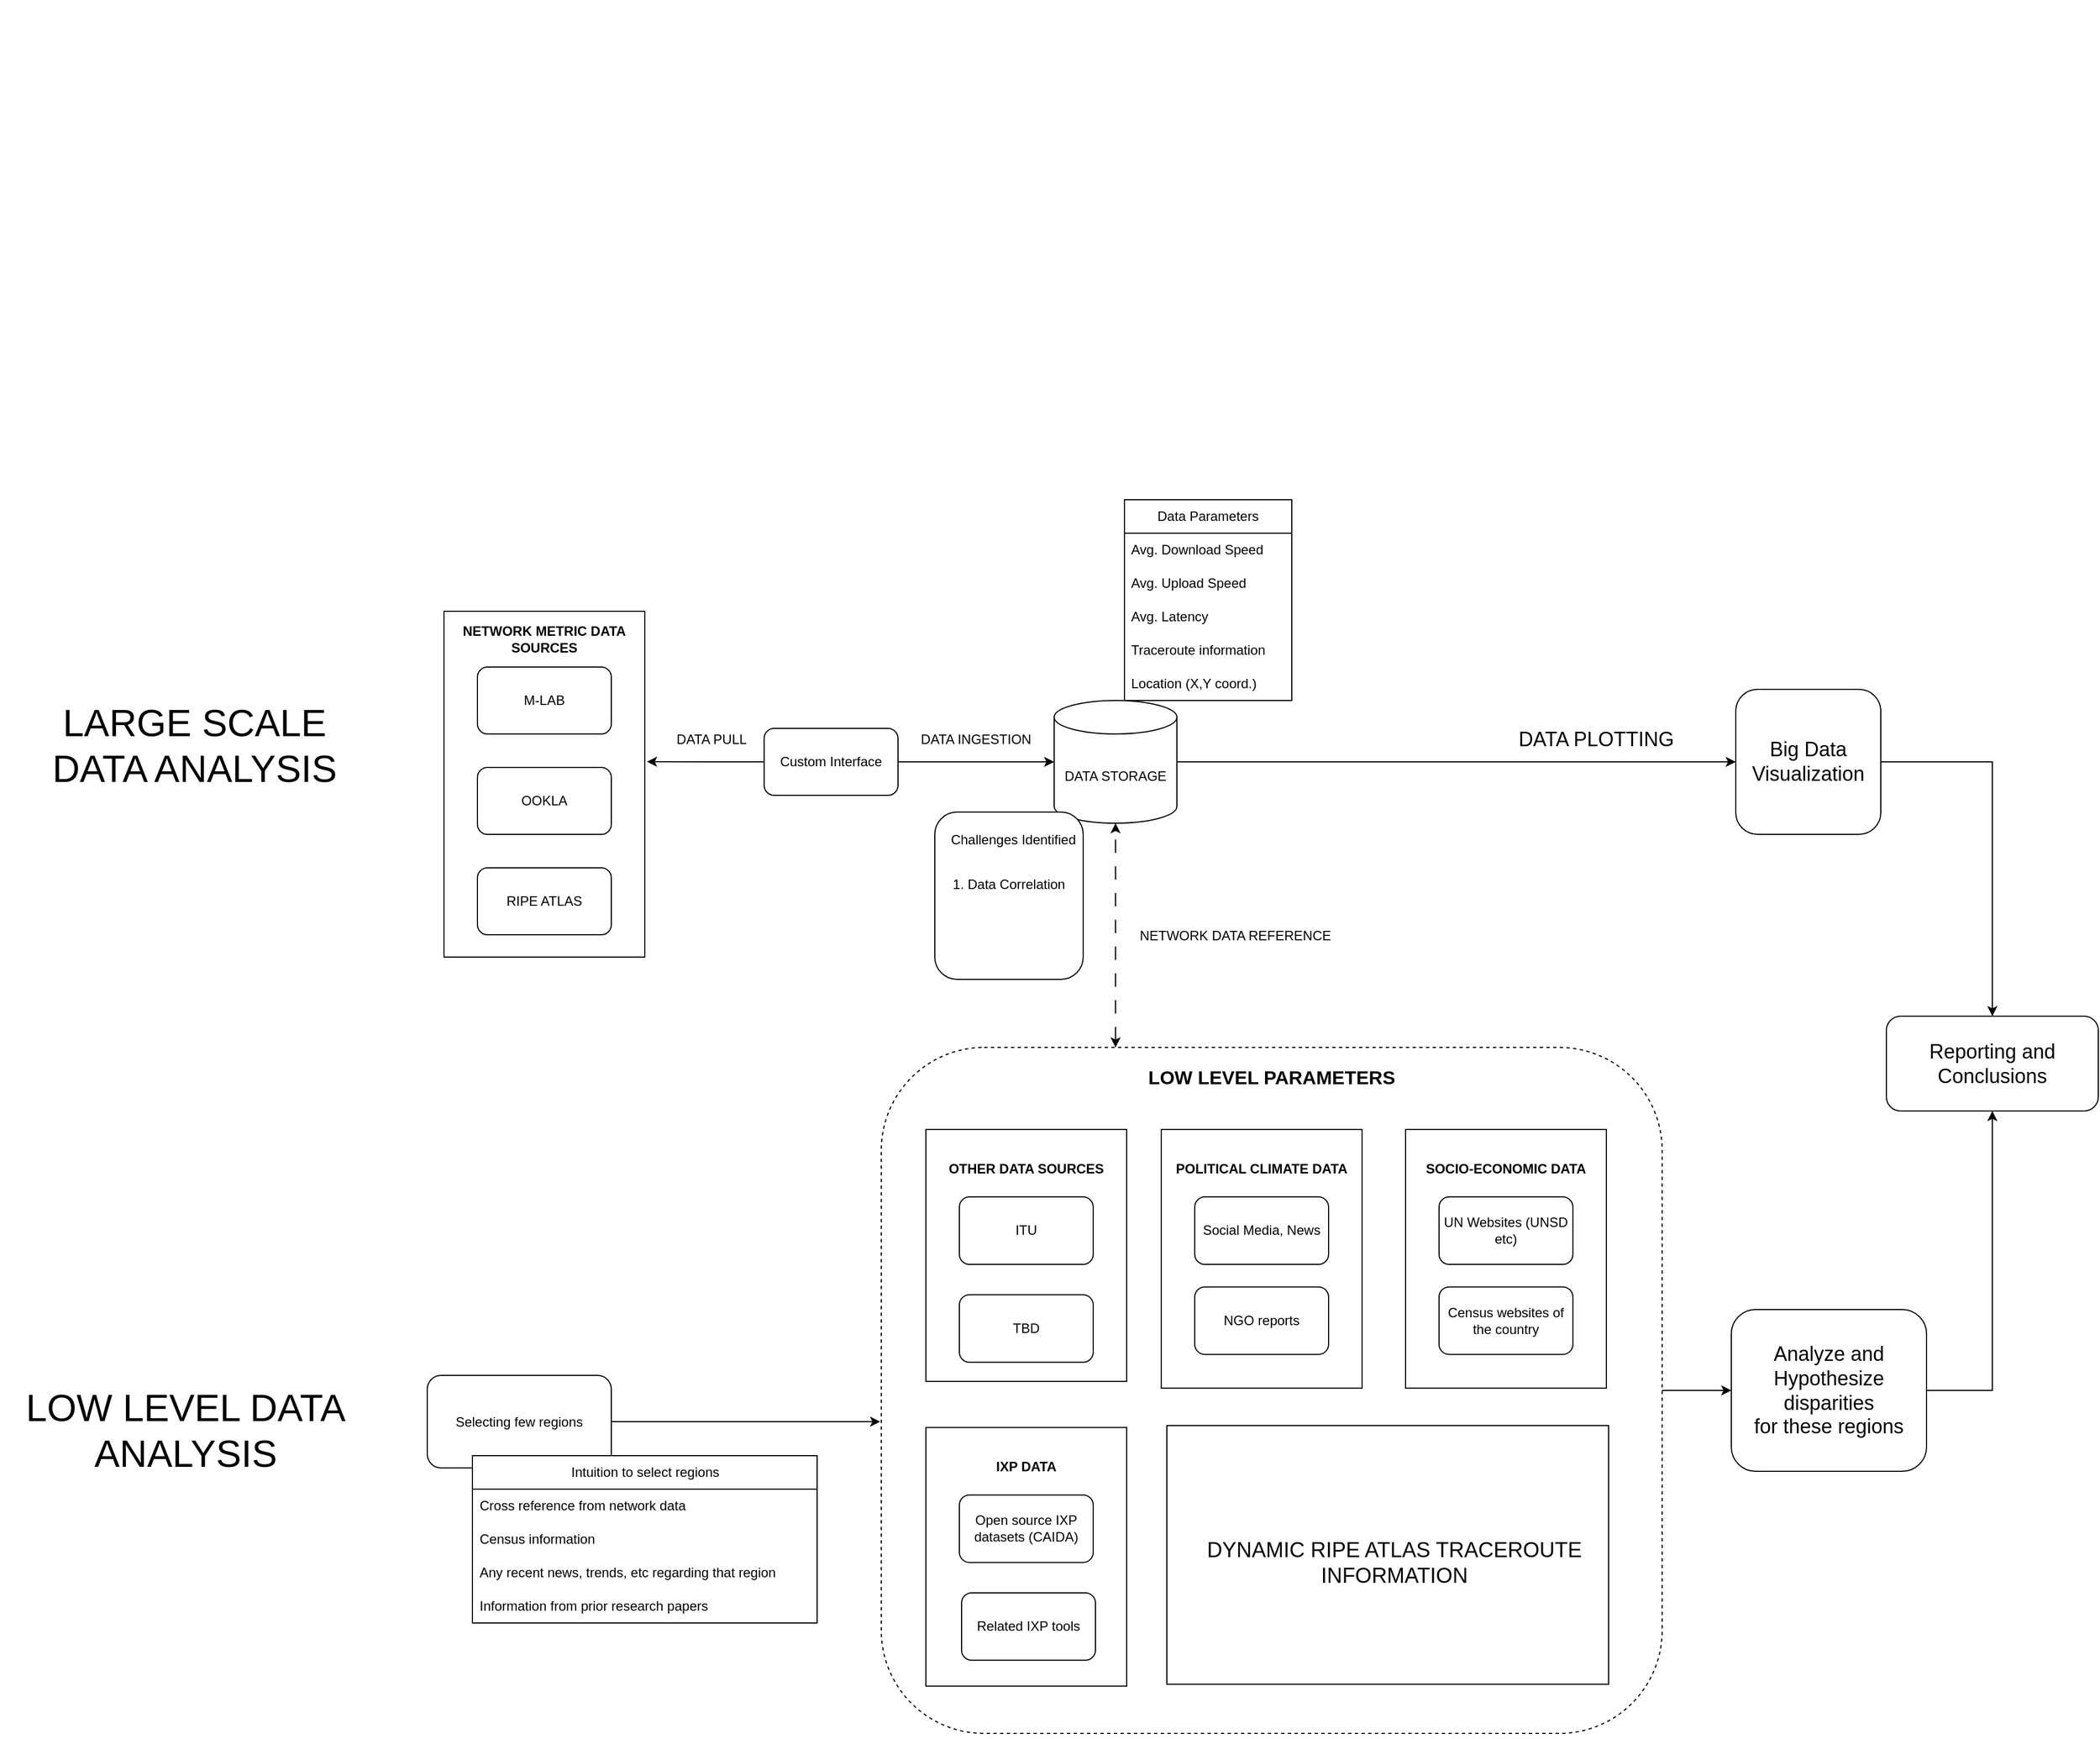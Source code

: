<mxfile version="24.0.7" type="google" pages="2">
  <diagram name="Page-1" id="d51L7PQRToR5Gz16Oimf">
    <mxGraphModel grid="0" page="0" gridSize="10" guides="1" tooltips="1" connect="1" arrows="1" fold="1" pageScale="1" pageWidth="827" pageHeight="1169" math="0" shadow="0">
      <root>
        <mxCell id="0" />
        <mxCell id="1" parent="0" />
        <mxCell id="d4OKg3tPzR6qOKlKM1C4-1" value="" style="rounded=0;whiteSpace=wrap;html=1;" vertex="1" parent="1">
          <mxGeometry x="90" y="270" width="180" height="310" as="geometry" />
        </mxCell>
        <mxCell id="d4OKg3tPzR6qOKlKM1C4-2" value="&lt;b&gt;NETWORK METRIC DATA SOURCES&lt;/b&gt;" style="text;html=1;strokeColor=none;fillColor=none;align=center;verticalAlign=middle;whiteSpace=wrap;rounded=0;" vertex="1" parent="1">
          <mxGeometry x="100" y="280" width="160" height="30" as="geometry" />
        </mxCell>
        <mxCell id="d4OKg3tPzR6qOKlKM1C4-3" value="M-LAB" style="rounded=1;whiteSpace=wrap;html=1;" vertex="1" parent="1">
          <mxGeometry x="120" y="320" width="120" height="60" as="geometry" />
        </mxCell>
        <mxCell id="d4OKg3tPzR6qOKlKM1C4-4" value="OOKLA" style="rounded=1;whiteSpace=wrap;html=1;" vertex="1" parent="1">
          <mxGeometry x="120" y="410" width="120" height="60" as="geometry" />
        </mxCell>
        <mxCell id="d4OKg3tPzR6qOKlKM1C4-5" value="RIPE ATLAS" style="rounded=1;whiteSpace=wrap;html=1;" vertex="1" parent="1">
          <mxGeometry x="120" y="500" width="120" height="60" as="geometry" />
        </mxCell>
        <mxCell id="d4OKg3tPzR6qOKlKM1C4-25" style="edgeStyle=orthogonalEdgeStyle;rounded=0;orthogonalLoop=1;jettySize=auto;html=1;entryX=0;entryY=0.5;entryDx=0;entryDy=0;" edge="1" parent="1" source="d4OKg3tPzR6qOKlKM1C4-6" target="d4OKg3tPzR6qOKlKM1C4-24">
          <mxGeometry relative="1" as="geometry" />
        </mxCell>
        <mxCell id="d4OKg3tPzR6qOKlKM1C4-6" value="DATA STORAGE" style="shape=cylinder3;whiteSpace=wrap;html=1;boundedLbl=1;backgroundOutline=1;size=15;" vertex="1" parent="1">
          <mxGeometry x="637" y="350" width="110" height="110" as="geometry" />
        </mxCell>
        <mxCell id="d4OKg3tPzR6qOKlKM1C4-8" value="DATA INGESTION" style="text;html=1;strokeColor=none;fillColor=none;align=center;verticalAlign=middle;whiteSpace=wrap;rounded=0;" vertex="1" parent="1">
          <mxGeometry x="507" y="370" width="120" height="30" as="geometry" />
        </mxCell>
        <mxCell id="d4OKg3tPzR6qOKlKM1C4-10" value="Data Parameters" style="swimlane;fontStyle=0;childLayout=stackLayout;horizontal=1;startSize=30;horizontalStack=0;resizeParent=1;resizeParentMax=0;resizeLast=0;collapsible=1;marginBottom=0;whiteSpace=wrap;html=1;" vertex="1" parent="1">
          <mxGeometry x="700" y="170" width="150" height="180" as="geometry" />
        </mxCell>
        <mxCell id="d4OKg3tPzR6qOKlKM1C4-12" value="Avg. Download Speed" style="text;strokeColor=none;fillColor=none;align=left;verticalAlign=middle;spacingLeft=4;spacingRight=4;overflow=hidden;points=[[0,0.5],[1,0.5]];portConstraint=eastwest;rotatable=0;whiteSpace=wrap;html=1;" vertex="1" parent="d4OKg3tPzR6qOKlKM1C4-10">
          <mxGeometry y="30" width="150" height="30" as="geometry" />
        </mxCell>
        <mxCell id="d4OKg3tPzR6qOKlKM1C4-13" value="Avg. Upload Speed" style="text;strokeColor=none;fillColor=none;align=left;verticalAlign=middle;spacingLeft=4;spacingRight=4;overflow=hidden;points=[[0,0.5],[1,0.5]];portConstraint=eastwest;rotatable=0;whiteSpace=wrap;html=1;" vertex="1" parent="d4OKg3tPzR6qOKlKM1C4-10">
          <mxGeometry y="60" width="150" height="30" as="geometry" />
        </mxCell>
        <mxCell id="d4OKg3tPzR6qOKlKM1C4-22" value="Avg. Latency" style="text;strokeColor=none;fillColor=none;align=left;verticalAlign=middle;spacingLeft=4;spacingRight=4;overflow=hidden;points=[[0,0.5],[1,0.5]];portConstraint=eastwest;rotatable=0;whiteSpace=wrap;html=1;" vertex="1" parent="d4OKg3tPzR6qOKlKM1C4-10">
          <mxGeometry y="90" width="150" height="30" as="geometry" />
        </mxCell>
        <mxCell id="d4OKg3tPzR6qOKlKM1C4-23" value="Traceroute information" style="text;strokeColor=none;fillColor=none;align=left;verticalAlign=middle;spacingLeft=4;spacingRight=4;overflow=hidden;points=[[0,0.5],[1,0.5]];portConstraint=eastwest;rotatable=0;whiteSpace=wrap;html=1;" vertex="1" parent="d4OKg3tPzR6qOKlKM1C4-10">
          <mxGeometry y="120" width="150" height="30" as="geometry" />
        </mxCell>
        <mxCell id="d4OKg3tPzR6qOKlKM1C4-11" value="Location (X,Y coord.)" style="text;strokeColor=none;fillColor=none;align=left;verticalAlign=middle;spacingLeft=4;spacingRight=4;overflow=hidden;points=[[0,0.5],[1,0.5]];portConstraint=eastwest;rotatable=0;whiteSpace=wrap;html=1;" vertex="1" parent="d4OKg3tPzR6qOKlKM1C4-10">
          <mxGeometry y="150" width="150" height="30" as="geometry" />
        </mxCell>
        <mxCell id="d4OKg3tPzR6qOKlKM1C4-15" style="edgeStyle=orthogonalEdgeStyle;rounded=0;orthogonalLoop=1;jettySize=auto;html=1;exitX=1;exitY=0.5;exitDx=0;exitDy=0;" edge="1" parent="1" source="d4OKg3tPzR6qOKlKM1C4-14" target="d4OKg3tPzR6qOKlKM1C4-6">
          <mxGeometry relative="1" as="geometry" />
        </mxCell>
        <mxCell id="d4OKg3tPzR6qOKlKM1C4-14" value="Custom Interface" style="rounded=1;whiteSpace=wrap;html=1;" vertex="1" parent="1">
          <mxGeometry x="377" y="375" width="120" height="60" as="geometry" />
        </mxCell>
        <mxCell id="d4OKg3tPzR6qOKlKM1C4-16" style="edgeStyle=orthogonalEdgeStyle;rounded=0;orthogonalLoop=1;jettySize=auto;html=1;exitX=0;exitY=0.5;exitDx=0;exitDy=0;entryX=1.011;entryY=0.435;entryDx=0;entryDy=0;entryPerimeter=0;" edge="1" parent="1" source="d4OKg3tPzR6qOKlKM1C4-14" target="d4OKg3tPzR6qOKlKM1C4-1">
          <mxGeometry relative="1" as="geometry" />
        </mxCell>
        <mxCell id="d4OKg3tPzR6qOKlKM1C4-17" value="DATA PULL" style="text;html=1;strokeColor=none;fillColor=none;align=center;verticalAlign=middle;whiteSpace=wrap;rounded=0;" vertex="1" parent="1">
          <mxGeometry x="270" y="370" width="120" height="30" as="geometry" />
        </mxCell>
        <mxCell id="d4OKg3tPzR6qOKlKM1C4-48" style="edgeStyle=orthogonalEdgeStyle;rounded=0;orthogonalLoop=1;jettySize=auto;html=1;" edge="1" parent="1" source="d4OKg3tPzR6qOKlKM1C4-24" target="d4OKg3tPzR6qOKlKM1C4-46">
          <mxGeometry relative="1" as="geometry" />
        </mxCell>
        <mxCell id="d4OKg3tPzR6qOKlKM1C4-24" value="&lt;font style=&quot;font-size: 18px;&quot;&gt;Big Data Visualization&lt;/font&gt;" style="rounded=1;whiteSpace=wrap;html=1;" vertex="1" parent="1">
          <mxGeometry x="1248" y="340" width="130" height="130" as="geometry" />
        </mxCell>
        <mxCell id="d4OKg3tPzR6qOKlKM1C4-28" value="&lt;font style=&quot;font-size: 18px;&quot;&gt;DATA PLOTTING&lt;/font&gt;" style="text;html=1;strokeColor=none;fillColor=none;align=center;verticalAlign=middle;whiteSpace=wrap;rounded=0;" vertex="1" parent="1">
          <mxGeometry x="1042" y="370" width="162" height="30" as="geometry" />
        </mxCell>
        <mxCell id="d4OKg3tPzR6qOKlKM1C4-46" value="&lt;font style=&quot;font-size: 18px;&quot;&gt;Reporting and Conclusions&lt;/font&gt;" style="rounded=1;whiteSpace=wrap;html=1;" vertex="1" parent="1">
          <mxGeometry x="1383" y="633" width="190" height="85" as="geometry" />
        </mxCell>
        <mxCell id="d4OKg3tPzR6qOKlKM1C4-53" value="" style="group" vertex="1" connectable="0" parent="1">
          <mxGeometry x="530" y="450" width="133" height="150" as="geometry" />
        </mxCell>
        <mxCell id="d4OKg3tPzR6qOKlKM1C4-50" value="" style="rounded=1;whiteSpace=wrap;html=1;" vertex="1" parent="d4OKg3tPzR6qOKlKM1C4-53">
          <mxGeometry width="133" height="150" as="geometry" />
        </mxCell>
        <mxCell id="d4OKg3tPzR6qOKlKM1C4-51" value="Challenges Identified" style="text;html=1;strokeColor=none;fillColor=none;align=center;verticalAlign=middle;whiteSpace=wrap;rounded=0;" vertex="1" parent="d4OKg3tPzR6qOKlKM1C4-53">
          <mxGeometry x="6.5" y="10" width="126.5" height="30" as="geometry" />
        </mxCell>
        <mxCell id="d4OKg3tPzR6qOKlKM1C4-52" value="1. Data Correlation" style="text;html=1;strokeColor=none;fillColor=none;align=center;verticalAlign=middle;whiteSpace=wrap;rounded=0;" vertex="1" parent="d4OKg3tPzR6qOKlKM1C4-53">
          <mxGeometry x="3.25" y="50" width="126.5" height="30" as="geometry" />
        </mxCell>
        <mxCell id="9fVfq3e7mEG-uIGsA8Ma-1" value="" style="shape=image;verticalLabelPosition=bottom;labelBackgroundColor=default;verticalAlign=top;aspect=fixed;imageAspect=0;image=https://miro.medium.com/v2/resize:fit:1400/1*m0H6-tUbW6grMlezlb52yw.png;" vertex="1" parent="1">
          <mxGeometry x="94" y="-52" width="207" height="89.7" as="geometry" />
        </mxCell>
        <mxCell id="9fVfq3e7mEG-uIGsA8Ma-2" value="" style="shape=image;verticalLabelPosition=bottom;labelBackgroundColor=default;verticalAlign=top;aspect=fixed;imageAspect=0;image=https://cdn-blog.lawrencemcdaniel.com/wp-content/uploads/2021/01/30083957/aws-s3-logo.png;" vertex="1" parent="1">
          <mxGeometry x="284" y="-74.65" width="180" height="135" as="geometry" />
        </mxCell>
        <mxCell id="9fVfq3e7mEG-uIGsA8Ma-3" value="" style="shape=image;verticalLabelPosition=bottom;labelBackgroundColor=default;verticalAlign=top;aspect=fixed;imageAspect=0;image=https://www.selectdistinct.co.uk/wp-content/uploads/2023/03/Tableau-logo-removebg-preview.png;" vertex="1" parent="1">
          <mxGeometry x="489" y="-95" width="200" height="200" as="geometry" />
        </mxCell>
        <mxCell id="8H6AnLv4hbJ347AJZ5X1-1" style="edgeStyle=orthogonalEdgeStyle;rounded=0;orthogonalLoop=1;jettySize=auto;html=1;" edge="1" parent="1" source="AzXH2hhm1qwxoqOrkJlU-8">
          <mxGeometry relative="1" as="geometry">
            <mxPoint x="481" y="996.5" as="targetPoint" />
          </mxGeometry>
        </mxCell>
        <mxCell id="AzXH2hhm1qwxoqOrkJlU-8" value="Selecting few regions" style="rounded=1;whiteSpace=wrap;html=1;" vertex="1" parent="1">
          <mxGeometry x="75" y="955" width="165" height="83" as="geometry" />
        </mxCell>
        <mxCell id="AzXH2hhm1qwxoqOrkJlU-10" value="Intuition to select regions" style="swimlane;fontStyle=0;childLayout=stackLayout;horizontal=1;startSize=30;horizontalStack=0;resizeParent=1;resizeParentMax=0;resizeLast=0;collapsible=1;marginBottom=0;whiteSpace=wrap;html=1;" vertex="1" parent="1">
          <mxGeometry x="115.5" y="1027" width="309" height="150" as="geometry" />
        </mxCell>
        <mxCell id="AzXH2hhm1qwxoqOrkJlU-11" value="Cross reference from network data" style="text;strokeColor=none;fillColor=none;align=left;verticalAlign=middle;spacingLeft=4;spacingRight=4;overflow=hidden;points=[[0,0.5],[1,0.5]];portConstraint=eastwest;rotatable=0;whiteSpace=wrap;html=1;" vertex="1" parent="AzXH2hhm1qwxoqOrkJlU-10">
          <mxGeometry y="30" width="309" height="30" as="geometry" />
        </mxCell>
        <mxCell id="AzXH2hhm1qwxoqOrkJlU-12" value="Census information" style="text;strokeColor=none;fillColor=none;align=left;verticalAlign=middle;spacingLeft=4;spacingRight=4;overflow=hidden;points=[[0,0.5],[1,0.5]];portConstraint=eastwest;rotatable=0;whiteSpace=wrap;html=1;" vertex="1" parent="AzXH2hhm1qwxoqOrkJlU-10">
          <mxGeometry y="60" width="309" height="30" as="geometry" />
        </mxCell>
        <mxCell id="AzXH2hhm1qwxoqOrkJlU-13" value="Any recent news, trends, etc regarding that region" style="text;strokeColor=none;fillColor=none;align=left;verticalAlign=middle;spacingLeft=4;spacingRight=4;overflow=hidden;points=[[0,0.5],[1,0.5]];portConstraint=eastwest;rotatable=0;whiteSpace=wrap;html=1;" vertex="1" parent="AzXH2hhm1qwxoqOrkJlU-10">
          <mxGeometry y="90" width="309" height="30" as="geometry" />
        </mxCell>
        <mxCell id="yQj1vOFwKN3ViLfc7S_o-6" value="Information from prior research papers" style="text;strokeColor=none;fillColor=none;align=left;verticalAlign=middle;spacingLeft=4;spacingRight=4;overflow=hidden;points=[[0,0.5],[1,0.5]];portConstraint=eastwest;rotatable=0;whiteSpace=wrap;html=1;" vertex="1" parent="AzXH2hhm1qwxoqOrkJlU-10">
          <mxGeometry y="120" width="309" height="30" as="geometry" />
        </mxCell>
        <mxCell id="AzXH2hhm1qwxoqOrkJlU-15" value="" style="group" connectable="0" vertex="1" parent="1">
          <mxGeometry x="482" y="665" width="700" height="615" as="geometry" />
        </mxCell>
        <mxCell id="d4OKg3tPzR6qOKlKM1C4-68" value="" style="rounded=1;whiteSpace=wrap;html=1;dashed=1;container=0;" vertex="1" parent="AzXH2hhm1qwxoqOrkJlU-15">
          <mxGeometry y="-4" width="700" height="615.0" as="geometry" />
        </mxCell>
        <mxCell id="d4OKg3tPzR6qOKlKM1C4-69" value="&lt;font style=&quot;font-size: 17px;&quot;&gt;&lt;b&gt;LOW LEVEL PARAMETERS&lt;/b&gt;&lt;/font&gt;" style="text;html=1;strokeColor=none;fillColor=none;align=center;verticalAlign=middle;whiteSpace=wrap;rounded=0;container=0;" vertex="1" parent="AzXH2hhm1qwxoqOrkJlU-15">
          <mxGeometry x="165" y="9.074" width="370" height="30.246" as="geometry" />
        </mxCell>
        <mxCell id="d4OKg3tPzR6qOKlKM1C4-35" value="" style="rounded=0;whiteSpace=wrap;html=1;container=0;" vertex="1" parent="AzXH2hhm1qwxoqOrkJlU-15">
          <mxGeometry x="40" y="69.566" width="180" height="225.836" as="geometry" />
        </mxCell>
        <mxCell id="d4OKg3tPzR6qOKlKM1C4-36" value="&lt;b&gt;OTHER DATA SOURCES&lt;/b&gt;" style="text;html=1;strokeColor=none;fillColor=none;align=center;verticalAlign=middle;whiteSpace=wrap;rounded=0;container=0;" vertex="1" parent="AzXH2hhm1qwxoqOrkJlU-15">
          <mxGeometry x="50" y="89.73" width="160" height="30.246" as="geometry" />
        </mxCell>
        <mxCell id="d4OKg3tPzR6qOKlKM1C4-37" value="ITU" style="rounded=1;whiteSpace=wrap;html=1;container=0;" vertex="1" parent="AzXH2hhm1qwxoqOrkJlU-15">
          <mxGeometry x="70" y="130.057" width="120" height="60.492" as="geometry" />
        </mxCell>
        <mxCell id="d4OKg3tPzR6qOKlKM1C4-18" value="" style="rounded=0;whiteSpace=wrap;html=1;container=0;" vertex="1" parent="AzXH2hhm1qwxoqOrkJlU-15">
          <mxGeometry x="470" y="69.566" width="180" height="231.885" as="geometry" />
        </mxCell>
        <mxCell id="d4OKg3tPzR6qOKlKM1C4-19" value="&lt;b&gt;SOCIO-ECONOMIC DATA&lt;/b&gt;" style="text;html=1;strokeColor=none;fillColor=none;align=center;verticalAlign=middle;whiteSpace=wrap;rounded=0;container=0;" vertex="1" parent="AzXH2hhm1qwxoqOrkJlU-15">
          <mxGeometry x="480" y="89.73" width="160" height="30.246" as="geometry" />
        </mxCell>
        <mxCell id="d4OKg3tPzR6qOKlKM1C4-20" value="UN Websites (UNSD etc)" style="rounded=1;whiteSpace=wrap;html=1;container=0;" vertex="1" parent="AzXH2hhm1qwxoqOrkJlU-15">
          <mxGeometry x="500" y="130.057" width="120" height="60.492" as="geometry" />
        </mxCell>
        <mxCell id="d4OKg3tPzR6qOKlKM1C4-21" value="Census websites of the country" style="rounded=1;whiteSpace=wrap;html=1;container=0;" vertex="1" parent="AzXH2hhm1qwxoqOrkJlU-15">
          <mxGeometry x="500" y="210.713" width="120" height="60.492" as="geometry" />
        </mxCell>
        <mxCell id="d4OKg3tPzR6qOKlKM1C4-31" value="" style="rounded=0;whiteSpace=wrap;html=1;container=0;" vertex="1" parent="AzXH2hhm1qwxoqOrkJlU-15">
          <mxGeometry x="251" y="69.566" width="180" height="231.885" as="geometry" />
        </mxCell>
        <mxCell id="d4OKg3tPzR6qOKlKM1C4-32" value="&lt;b&gt;POLITICAL CLIMATE DATA&lt;/b&gt;" style="text;html=1;strokeColor=none;fillColor=none;align=center;verticalAlign=middle;whiteSpace=wrap;rounded=0;container=0;" vertex="1" parent="AzXH2hhm1qwxoqOrkJlU-15">
          <mxGeometry x="251" y="89.73" width="180" height="30.246" as="geometry" />
        </mxCell>
        <mxCell id="d4OKg3tPzR6qOKlKM1C4-33" value="Social Media, News" style="rounded=1;whiteSpace=wrap;html=1;container=0;" vertex="1" parent="AzXH2hhm1qwxoqOrkJlU-15">
          <mxGeometry x="281" y="130.057" width="120" height="60.492" as="geometry" />
        </mxCell>
        <mxCell id="d4OKg3tPzR6qOKlKM1C4-34" value="NGO reports" style="rounded=1;whiteSpace=wrap;html=1;container=0;" vertex="1" parent="AzXH2hhm1qwxoqOrkJlU-15">
          <mxGeometry x="281" y="210.713" width="120" height="60.492" as="geometry" />
        </mxCell>
        <mxCell id="AzXH2hhm1qwxoqOrkJlU-1" value="" style="rounded=0;whiteSpace=wrap;html=1;container=0;" vertex="1" parent="AzXH2hhm1qwxoqOrkJlU-15">
          <mxGeometry x="40" y="336.738" width="180" height="231.885" as="geometry" />
        </mxCell>
        <mxCell id="AzXH2hhm1qwxoqOrkJlU-2" value="&lt;b&gt;IXP DATA&lt;/b&gt;" style="text;html=1;strokeColor=none;fillColor=none;align=center;verticalAlign=middle;whiteSpace=wrap;rounded=0;container=0;" vertex="1" parent="AzXH2hhm1qwxoqOrkJlU-15">
          <mxGeometry x="50" y="356.902" width="160" height="30.246" as="geometry" />
        </mxCell>
        <mxCell id="AzXH2hhm1qwxoqOrkJlU-3" value="Open source IXP datasets (CAIDA)" style="rounded=1;whiteSpace=wrap;html=1;container=0;" vertex="1" parent="AzXH2hhm1qwxoqOrkJlU-15">
          <mxGeometry x="70" y="397.23" width="120" height="60.492" as="geometry" />
        </mxCell>
        <mxCell id="d4OKg3tPzR6qOKlKM1C4-49" value="Related IXP tools" style="rounded=1;whiteSpace=wrap;html=1;container=0;" vertex="1" parent="AzXH2hhm1qwxoqOrkJlU-15">
          <mxGeometry x="72" y="484.943" width="120" height="60.492" as="geometry" />
        </mxCell>
        <mxCell id="AzXH2hhm1qwxoqOrkJlU-6" value="TBD" style="rounded=1;whiteSpace=wrap;html=1;container=0;" vertex="1" parent="AzXH2hhm1qwxoqOrkJlU-15">
          <mxGeometry x="70" y="217.77" width="120" height="60.492" as="geometry" />
        </mxCell>
        <mxCell id="8H6AnLv4hbJ347AJZ5X1-3" value="" style="rounded=0;whiteSpace=wrap;html=1;container=0;" vertex="1" parent="AzXH2hhm1qwxoqOrkJlU-15">
          <mxGeometry x="256" y="335" width="396" height="231.89" as="geometry" />
        </mxCell>
        <mxCell id="AzXH2hhm1qwxoqOrkJlU-7" value="&lt;font style=&quot;font-size: 19px;&quot;&gt;DYNAMIC RIPE ATLAS TRACEROUTE INFORMATION&lt;/font&gt;" style="text;html=1;strokeColor=none;fillColor=none;align=center;verticalAlign=middle;whiteSpace=wrap;rounded=0;" vertex="1" parent="AzXH2hhm1qwxoqOrkJlU-15">
          <mxGeometry x="251" y="412.35" width="418" height="91.65" as="geometry" />
        </mxCell>
        <mxCell id="AzXH2hhm1qwxoqOrkJlU-16" value="" style="edgeStyle=orthogonalEdgeStyle;rounded=0;orthogonalLoop=1;jettySize=auto;html=1;entryX=0;entryY=0.5;entryDx=0;entryDy=0;" edge="1" parent="1" source="d4OKg3tPzR6qOKlKM1C4-68" target="d4OKg3tPzR6qOKlKM1C4-75">
          <mxGeometry relative="1" as="geometry">
            <mxPoint x="1409" y="1014" as="sourcePoint" />
            <mxPoint x="2233" y="801" as="targetPoint" />
          </mxGeometry>
        </mxCell>
        <mxCell id="AzXH2hhm1qwxoqOrkJlU-17" style="edgeStyle=orthogonalEdgeStyle;rounded=0;orthogonalLoop=1;jettySize=auto;html=1;exitX=1;exitY=0.5;exitDx=0;exitDy=0;entryX=0.5;entryY=1;entryDx=0;entryDy=0;" edge="1" parent="1" source="d4OKg3tPzR6qOKlKM1C4-75" target="d4OKg3tPzR6qOKlKM1C4-46">
          <mxGeometry relative="1" as="geometry" />
        </mxCell>
        <mxCell id="d4OKg3tPzR6qOKlKM1C4-75" value="&lt;font&gt;&lt;font style=&quot;font-size: 18px;&quot;&gt;Analyze and Hypothesize disparities&lt;br&gt;for these regions&lt;/font&gt;&lt;br&gt;&lt;/font&gt;" style="rounded=1;whiteSpace=wrap;html=1;container=0;" vertex="1" parent="1">
          <mxGeometry x="1244" y="896" width="175" height="145" as="geometry" />
        </mxCell>
        <mxCell id="AzXH2hhm1qwxoqOrkJlU-19" style="edgeStyle=orthogonalEdgeStyle;rounded=0;orthogonalLoop=1;jettySize=auto;html=1;entryX=0.5;entryY=1;entryDx=0;entryDy=0;entryPerimeter=0;dashed=1;dashPattern=12 12;endArrow=classic;endFill=1;startArrow=classic;startFill=1;" edge="1" parent="1" source="d4OKg3tPzR6qOKlKM1C4-68" target="d4OKg3tPzR6qOKlKM1C4-6">
          <mxGeometry relative="1" as="geometry">
            <Array as="points">
              <mxPoint x="692" y="607" />
              <mxPoint x="692" y="607" />
            </Array>
          </mxGeometry>
        </mxCell>
        <mxCell id="AzXH2hhm1qwxoqOrkJlU-20" value="NETWORK DATA REFERENCE" style="text;html=1;strokeColor=none;fillColor=none;align=center;verticalAlign=middle;whiteSpace=wrap;rounded=0;" vertex="1" parent="1">
          <mxGeometry x="682.63" y="546" width="233" height="30" as="geometry" />
        </mxCell>
        <mxCell id="AzXH2hhm1qwxoqOrkJlU-21" value="&lt;font style=&quot;font-size: 34px;&quot;&gt;LARGE SCALE DATA ANALYSIS&lt;/font&gt;" style="text;html=1;strokeColor=none;fillColor=none;align=center;verticalAlign=middle;whiteSpace=wrap;rounded=0;" vertex="1" parent="1">
          <mxGeometry x="-300" y="375" width="333" height="30" as="geometry" />
        </mxCell>
        <mxCell id="AzXH2hhm1qwxoqOrkJlU-22" value="&lt;font style=&quot;font-size: 34px;&quot;&gt;LOW LEVEL DATA ANALYSIS&lt;/font&gt;" style="text;html=1;strokeColor=none;fillColor=none;align=center;verticalAlign=middle;whiteSpace=wrap;rounded=0;" vertex="1" parent="1">
          <mxGeometry x="-308" y="989" width="333" height="30" as="geometry" />
        </mxCell>
        <mxCell id="yQj1vOFwKN3ViLfc7S_o-1" value="" style="shape=image;verticalLabelPosition=bottom;labelBackgroundColor=default;verticalAlign=top;aspect=fixed;imageAspect=0;image=https://gisenthusiast.files.wordpress.com/2015/04/shapefile.png;" vertex="1" parent="1">
          <mxGeometry x="195" y="-275" width="158" height="158" as="geometry" />
        </mxCell>
        <mxCell id="yQj1vOFwKN3ViLfc7S_o-2" value="" style="shape=image;verticalLabelPosition=bottom;labelBackgroundColor=default;verticalAlign=top;aspect=fixed;imageAspect=0;image=https://www.jumpingrivers.com/blog/parquet-file-format-big-data-r/parquet-logo.png;" vertex="1" parent="1">
          <mxGeometry x="400" y="-278" width="246" height="164" as="geometry" />
        </mxCell>
        <mxCell id="yQj1vOFwKN3ViLfc7S_o-3" value="" style="shape=image;verticalLabelPosition=bottom;labelBackgroundColor=default;verticalAlign=top;aspect=fixed;imageAspect=0;image=https://www.malwarebytes.com/wp-content/uploads/sites/2/2023/01/asset_upload_file97293_255583.jpg;" vertex="1" parent="1">
          <mxGeometry x="686.63" y="-100" width="252.25" height="141.55" as="geometry" />
        </mxCell>
        <mxCell id="yQj1vOFwKN3ViLfc7S_o-4" value="" style="shape=image;verticalLabelPosition=bottom;labelBackgroundColor=default;verticalAlign=top;aspect=fixed;imageAspect=0;image=https://bgp.he.net/credits/RIPE_Atlas_colour.png;" vertex="1" parent="1">
          <mxGeometry x="-242" y="-220.55" width="389.82" height="106.55" as="geometry" />
        </mxCell>
        <mxCell id="yQj1vOFwKN3ViLfc7S_o-5" value="" style="shape=image;verticalLabelPosition=bottom;labelBackgroundColor=default;verticalAlign=top;aspect=fixed;imageAspect=0;image=https://mms.businesswire.com/media/20210503005067/en/875182/23/Ookla_%28black%29-1200x518-9d28c2d.jpg;" vertex="1" parent="1">
          <mxGeometry x="-278" y="-88" width="369.39" height="193" as="geometry" />
        </mxCell>
        <mxCell id="fSOim64D7G9C7bjDsjN8-1" value="" style="shape=image;verticalLabelPosition=bottom;labelBackgroundColor=default;verticalAlign=top;aspect=fixed;imageAspect=0;image=https://miro.medium.com/v2/resize:fit:878/1*jNf8QbZbZ2L56A4a8UKWHQ.png;" vertex="1" parent="1">
          <mxGeometry x="672" y="-267" width="324" height="169.75" as="geometry" />
        </mxCell>
      </root>
    </mxGraphModel>
  </diagram>
  <diagram id="nKJDZI75mqfibXjvl-vC" name="Page-2">
    <mxGraphModel grid="0" page="0" gridSize="10" guides="1" tooltips="1" connect="1" arrows="1" fold="1" pageScale="1" pageWidth="827" pageHeight="1169" math="0" shadow="0">
      <root>
        <mxCell id="0" />
        <mxCell id="1" parent="0" />
        <mxCell id="XUGsU4fgPW5wq-I5OYLO-115" value="" style="rounded=1;whiteSpace=wrap;html=1;" vertex="1" parent="1">
          <mxGeometry x="-356" y="-53" width="1852" height="1484" as="geometry" />
        </mxCell>
        <mxCell id="XUGsU4fgPW5wq-I5OYLO-76" style="edgeStyle=orthogonalEdgeStyle;rounded=0;orthogonalLoop=1;jettySize=auto;html=1;exitX=0.145;exitY=1;exitDx=0;exitDy=-4.35;exitPerimeter=0;" edge="1" parent="1" source="XUGsU4fgPW5wq-I5OYLO-7" target="XUGsU4fgPW5wq-I5OYLO-31">
          <mxGeometry relative="1" as="geometry">
            <Array as="points">
              <mxPoint x="653" y="614" />
              <mxPoint x="158" y="614" />
            </Array>
          </mxGeometry>
        </mxCell>
        <mxCell id="XUGsU4fgPW5wq-I5OYLO-104" style="edgeStyle=orthogonalEdgeStyle;rounded=0;orthogonalLoop=1;jettySize=auto;html=1;exitX=1;exitY=0.5;exitDx=0;exitDy=0;exitPerimeter=0;entryX=0;entryY=0.5;entryDx=0;entryDy=0;" edge="1" parent="1" source="XUGsU4fgPW5wq-I5OYLO-7" target="XUGsU4fgPW5wq-I5OYLO-20">
          <mxGeometry relative="1" as="geometry" />
        </mxCell>
        <mxCell id="XUGsU4fgPW5wq-I5OYLO-7" value="&lt;font style=&quot;font-size: 18px;&quot;&gt;File Storage&lt;/font&gt;" style="shape=cylinder3;whiteSpace=wrap;html=1;boundedLbl=1;backgroundOutline=1;size=15;" vertex="1" parent="1">
          <mxGeometry x="639" y="370" width="110" height="110" as="geometry" />
        </mxCell>
        <mxCell id="XUGsU4fgPW5wq-I5OYLO-8" value="&lt;font style=&quot;font-size: 18px;&quot;&gt;DATA INGESTION&lt;/font&gt;" style="text;html=1;strokeColor=none;fillColor=none;align=center;verticalAlign=middle;whiteSpace=wrap;rounded=0;" vertex="1" parent="1">
          <mxGeometry x="511" y="381" width="120" height="30" as="geometry" />
        </mxCell>
        <mxCell id="XUGsU4fgPW5wq-I5OYLO-9" value="&lt;font style=&quot;font-size: 18px;&quot;&gt;Data Parameters&lt;/font&gt;" style="swimlane;fontStyle=0;childLayout=stackLayout;horizontal=1;startSize=30;horizontalStack=0;resizeParent=1;resizeParentMax=0;resizeLast=0;collapsible=1;marginBottom=0;whiteSpace=wrap;html=1;" vertex="1" parent="1">
          <mxGeometry x="733" y="134" width="185" height="241" as="geometry">
            <mxRectangle x="714.63" y="140" width="171" height="33" as="alternateBounds" />
          </mxGeometry>
        </mxCell>
        <mxCell id="XUGsU4fgPW5wq-I5OYLO-10" value="&lt;font style=&quot;font-size: 18px;&quot;&gt;Avg. Download Speed&lt;/font&gt;" style="text;strokeColor=none;fillColor=none;align=left;verticalAlign=middle;spacingLeft=4;spacingRight=4;overflow=hidden;points=[[0,0.5],[1,0.5]];portConstraint=eastwest;rotatable=0;whiteSpace=wrap;html=1;dashed=1;" vertex="1" parent="XUGsU4fgPW5wq-I5OYLO-9">
          <mxGeometry y="30" width="185" height="45" as="geometry" />
        </mxCell>
        <mxCell id="XUGsU4fgPW5wq-I5OYLO-11" value="&lt;font style=&quot;font-size: 18px;&quot;&gt;Avg. Upload Speed&lt;/font&gt;" style="text;strokeColor=none;fillColor=none;align=left;verticalAlign=middle;spacingLeft=4;spacingRight=4;overflow=hidden;points=[[0,0.5],[1,0.5]];portConstraint=eastwest;rotatable=0;whiteSpace=wrap;html=1;dashed=1;dashPattern=8 8;" vertex="1" parent="XUGsU4fgPW5wq-I5OYLO-9">
          <mxGeometry y="75" width="185" height="48" as="geometry" />
        </mxCell>
        <mxCell id="XUGsU4fgPW5wq-I5OYLO-12" value="&lt;font style=&quot;font-size: 18px;&quot;&gt;Avg. Latency&lt;/font&gt;" style="text;strokeColor=none;fillColor=none;align=left;verticalAlign=middle;spacingLeft=4;spacingRight=4;overflow=hidden;points=[[0,0.5],[1,0.5]];portConstraint=eastwest;rotatable=0;whiteSpace=wrap;html=1;" vertex="1" parent="XUGsU4fgPW5wq-I5OYLO-9">
          <mxGeometry y="123" width="185" height="30" as="geometry" />
        </mxCell>
        <mxCell id="XUGsU4fgPW5wq-I5OYLO-14" value="&lt;font style=&quot;font-size: 18px;&quot;&gt;Location (X,Y coord.)&lt;/font&gt;" style="text;strokeColor=none;fillColor=none;align=left;verticalAlign=middle;spacingLeft=4;spacingRight=4;overflow=hidden;points=[[0,0.5],[1,0.5]];portConstraint=eastwest;rotatable=0;whiteSpace=wrap;html=1;" vertex="1" parent="XUGsU4fgPW5wq-I5OYLO-9">
          <mxGeometry y="153" width="185" height="58" as="geometry" />
        </mxCell>
        <mxCell id="XUGsU4fgPW5wq-I5OYLO-73" value="&lt;font style=&quot;font-size: 18px;&quot;&gt;Number of Tests&lt;/font&gt;" style="text;strokeColor=none;fillColor=none;align=left;verticalAlign=middle;spacingLeft=4;spacingRight=4;overflow=hidden;points=[[0,0.5],[1,0.5]];portConstraint=eastwest;rotatable=0;whiteSpace=wrap;html=1;" vertex="1" parent="XUGsU4fgPW5wq-I5OYLO-9">
          <mxGeometry y="211" width="185" height="30" as="geometry" />
        </mxCell>
        <mxCell id="XUGsU4fgPW5wq-I5OYLO-15" style="edgeStyle=orthogonalEdgeStyle;rounded=0;orthogonalLoop=1;jettySize=auto;html=1;exitX=1;exitY=0.5;exitDx=0;exitDy=0;" edge="1" parent="1" source="XUGsU4fgPW5wq-I5OYLO-16" target="XUGsU4fgPW5wq-I5OYLO-7">
          <mxGeometry relative="1" as="geometry" />
        </mxCell>
        <mxCell id="XUGsU4fgPW5wq-I5OYLO-16" value="&lt;font style=&quot;font-size: 18px;&quot;&gt;Custom Interface Scripts&lt;/font&gt;" style="rounded=1;whiteSpace=wrap;html=1;" vertex="1" parent="1">
          <mxGeometry x="376" y="388" width="126" height="75" as="geometry" />
        </mxCell>
        <mxCell id="XUGsU4fgPW5wq-I5OYLO-17" style="edgeStyle=orthogonalEdgeStyle;rounded=0;orthogonalLoop=1;jettySize=auto;html=1;exitX=0;exitY=0.5;exitDx=0;exitDy=0;entryX=1.011;entryY=0.435;entryDx=0;entryDy=0;entryPerimeter=0;" edge="1" parent="1" source="XUGsU4fgPW5wq-I5OYLO-16" target="XUGsU4fgPW5wq-I5OYLO-1">
          <mxGeometry relative="1" as="geometry" />
        </mxCell>
        <mxCell id="XUGsU4fgPW5wq-I5OYLO-18" value="&lt;font style=&quot;font-size: 18px;&quot;&gt;DATA PULL&lt;/font&gt;" style="text;html=1;strokeColor=none;fillColor=none;align=center;verticalAlign=middle;whiteSpace=wrap;rounded=0;" vertex="1" parent="1">
          <mxGeometry x="258" y="386" width="120" height="30" as="geometry" />
        </mxCell>
        <mxCell id="XUGsU4fgPW5wq-I5OYLO-109" style="edgeStyle=orthogonalEdgeStyle;rounded=0;orthogonalLoop=1;jettySize=auto;html=1;exitX=1;exitY=0.5;exitDx=0;exitDy=0;entryX=0.5;entryY=0;entryDx=0;entryDy=0;" edge="1" parent="1" source="XUGsU4fgPW5wq-I5OYLO-20" target="XUGsU4fgPW5wq-I5OYLO-22">
          <mxGeometry relative="1" as="geometry" />
        </mxCell>
        <mxCell id="XUGsU4fgPW5wq-I5OYLO-20" value="&lt;font style=&quot;font-size: 18px;&quot;&gt;Big Data Visualization&lt;/font&gt;" style="rounded=1;whiteSpace=wrap;html=1;" vertex="1" parent="1">
          <mxGeometry x="1128" y="360.5" width="130" height="130" as="geometry" />
        </mxCell>
        <mxCell id="XUGsU4fgPW5wq-I5OYLO-21" value="&lt;font style=&quot;font-size: 18px;&quot;&gt;DATA PLOTTING&lt;/font&gt;" style="text;html=1;strokeColor=none;fillColor=none;align=center;verticalAlign=middle;whiteSpace=wrap;rounded=0;" vertex="1" parent="1">
          <mxGeometry x="918" y="388" width="162" height="30" as="geometry" />
        </mxCell>
        <mxCell id="XUGsU4fgPW5wq-I5OYLO-22" value="&lt;font style=&quot;font-size: 18px;&quot;&gt;Reporting and Conclusions&lt;/font&gt;" style="rounded=1;whiteSpace=wrap;html=1;" vertex="1" parent="1">
          <mxGeometry x="1229" y="673" width="190" height="85" as="geometry" />
        </mxCell>
        <mxCell id="XUGsU4fgPW5wq-I5OYLO-27" value="" style="shape=image;verticalLabelPosition=bottom;labelBackgroundColor=default;verticalAlign=top;aspect=fixed;imageAspect=0;image=https://miro.medium.com/v2/resize:fit:1400/1*m0H6-tUbW6grMlezlb52yw.png;" vertex="1" parent="1">
          <mxGeometry x="332" y="296.3" width="207" height="89.7" as="geometry" />
        </mxCell>
        <mxCell id="XUGsU4fgPW5wq-I5OYLO-28" value="" style="shape=image;verticalLabelPosition=bottom;labelBackgroundColor=default;verticalAlign=top;aspect=fixed;imageAspect=0;image=https://cdn-blog.lawrencemcdaniel.com/wp-content/uploads/2021/01/30083957/aws-s3-logo.png;" vertex="1" parent="1">
          <mxGeometry x="-60.5" y="408" width="128" height="96" as="geometry" />
        </mxCell>
        <mxCell id="XUGsU4fgPW5wq-I5OYLO-29" value="" style="shape=image;verticalLabelPosition=bottom;labelBackgroundColor=default;verticalAlign=top;aspect=fixed;imageAspect=0;image=https://www.selectdistinct.co.uk/wp-content/uploads/2023/03/Tableau-logo-removebg-preview.png;" vertex="1" parent="1">
          <mxGeometry x="1030" y="442" width="139" height="139" as="geometry" />
        </mxCell>
        <mxCell id="XUGsU4fgPW5wq-I5OYLO-107" style="edgeStyle=orthogonalEdgeStyle;rounded=0;orthogonalLoop=1;jettySize=auto;html=1;exitX=1;exitY=0.5;exitDx=0;exitDy=0;entryX=0;entryY=0.5;entryDx=0;entryDy=0;" edge="1" parent="1" source="XUGsU4fgPW5wq-I5OYLO-31" target="XUGsU4fgPW5wq-I5OYLO-38">
          <mxGeometry relative="1" as="geometry" />
        </mxCell>
        <mxCell id="XUGsU4fgPW5wq-I5OYLO-31" value="&lt;font style=&quot;font-size: 18px;&quot;&gt;Selecting few regions&lt;/font&gt;" style="rounded=1;whiteSpace=wrap;html=1;" vertex="1" parent="1">
          <mxGeometry x="78.5" y="997" width="165" height="83" as="geometry" />
        </mxCell>
        <mxCell id="XUGsU4fgPW5wq-I5OYLO-32" value="&lt;font style=&quot;font-size: 18px;&quot;&gt;Intuition to select regions&lt;/font&gt;" style="swimlane;fontStyle=0;childLayout=stackLayout;horizontal=1;startSize=30;horizontalStack=0;resizeParent=1;resizeParentMax=0;resizeLast=0;collapsible=1;marginBottom=0;whiteSpace=wrap;html=1;" vertex="1" parent="1">
          <mxGeometry x="119" y="1069" width="309" height="144" as="geometry" />
        </mxCell>
        <mxCell id="XUGsU4fgPW5wq-I5OYLO-33" value="&lt;font style=&quot;font-size: 18px;&quot;&gt;Cross reference from network data&lt;/font&gt;" style="text;strokeColor=none;fillColor=none;align=left;verticalAlign=middle;spacingLeft=4;spacingRight=4;overflow=hidden;points=[[0,0.5],[1,0.5]];portConstraint=eastwest;rotatable=0;whiteSpace=wrap;html=1;" vertex="1" parent="XUGsU4fgPW5wq-I5OYLO-32">
          <mxGeometry y="30" width="309" height="30" as="geometry" />
        </mxCell>
        <mxCell id="XUGsU4fgPW5wq-I5OYLO-34" value="&lt;font style=&quot;font-size: 18px;&quot;&gt;Census information&lt;/font&gt;" style="text;strokeColor=none;fillColor=none;align=left;verticalAlign=middle;spacingLeft=4;spacingRight=4;overflow=hidden;points=[[0,0.5],[1,0.5]];portConstraint=eastwest;rotatable=0;whiteSpace=wrap;html=1;" vertex="1" parent="XUGsU4fgPW5wq-I5OYLO-32">
          <mxGeometry y="60" width="309" height="30" as="geometry" />
        </mxCell>
        <mxCell id="XUGsU4fgPW5wq-I5OYLO-35" value="&lt;font style=&quot;font-size: 18px;&quot;&gt;Any recent news, trends, etc regarding that region&lt;/font&gt;" style="text;strokeColor=none;fillColor=none;align=left;verticalAlign=middle;spacingLeft=4;spacingRight=4;overflow=hidden;points=[[0,0.5],[1,0.5]];portConstraint=eastwest;rotatable=0;whiteSpace=wrap;html=1;" vertex="1" parent="XUGsU4fgPW5wq-I5OYLO-32">
          <mxGeometry y="90" width="309" height="54" as="geometry" />
        </mxCell>
        <mxCell id="XUGsU4fgPW5wq-I5OYLO-37" value="" style="group" connectable="0" vertex="1" parent="1">
          <mxGeometry x="482" y="665" width="780.82" height="749" as="geometry" />
        </mxCell>
        <mxCell id="XUGsU4fgPW5wq-I5OYLO-106" style="edgeStyle=orthogonalEdgeStyle;rounded=0;orthogonalLoop=1;jettySize=auto;html=1;entryX=0;entryY=0.5;entryDx=0;entryDy=0;" edge="1" parent="XUGsU4fgPW5wq-I5OYLO-37" source="XUGsU4fgPW5wq-I5OYLO-38" target="XUGsU4fgPW5wq-I5OYLO-60">
          <mxGeometry relative="1" as="geometry" />
        </mxCell>
        <mxCell id="XUGsU4fgPW5wq-I5OYLO-38" value="" style="rounded=1;whiteSpace=wrap;html=1;dashed=1;container=0;" vertex="1" parent="XUGsU4fgPW5wq-I5OYLO-37">
          <mxGeometry y="-3.72" width="448" height="752.72" as="geometry" />
        </mxCell>
        <mxCell id="XUGsU4fgPW5wq-I5OYLO-39" value="&lt;font style=&quot;font-size: 17px;&quot;&gt;&lt;b&gt;LOW LEVEL PARAMETERS&lt;/b&gt;&lt;/font&gt;" style="text;html=1;strokeColor=none;fillColor=none;align=center;verticalAlign=middle;whiteSpace=wrap;rounded=0;container=0;" vertex="1" parent="XUGsU4fgPW5wq-I5OYLO-37">
          <mxGeometry x="-9" y="16.002" width="370" height="28.107" as="geometry" />
        </mxCell>
        <mxCell id="XUGsU4fgPW5wq-I5OYLO-82" value="" style="group" connectable="0" vertex="1" parent="XUGsU4fgPW5wq-I5OYLO-37">
          <mxGeometry x="234" y="65.05" width="182" height="295.511" as="geometry" />
        </mxCell>
        <mxCell id="XUGsU4fgPW5wq-I5OYLO-47" value="" style="rounded=0;whiteSpace=wrap;html=1;container=0;" vertex="1" parent="XUGsU4fgPW5wq-I5OYLO-82">
          <mxGeometry width="182" height="295.51" as="geometry" />
        </mxCell>
        <mxCell id="XUGsU4fgPW5wq-I5OYLO-48" value="&lt;b&gt;&lt;font style=&quot;font-size: 18px;&quot;&gt;Network Metrics&lt;/font&gt;&lt;/b&gt;" style="text;html=1;strokeColor=none;fillColor=none;align=center;verticalAlign=middle;whiteSpace=wrap;rounded=0;container=0;" vertex="1" parent="XUGsU4fgPW5wq-I5OYLO-82">
          <mxGeometry y="18.709" width="176" height="28.069" as="geometry" />
        </mxCell>
        <mxCell id="XUGsU4fgPW5wq-I5OYLO-49" value="&lt;font style=&quot;font-size: 18px;&quot;&gt;Static Data&lt;/font&gt;" style="rounded=1;whiteSpace=wrap;html=1;container=0;" vertex="1" parent="XUGsU4fgPW5wq-I5OYLO-82">
          <mxGeometry x="29.33" y="56.13" width="118.67" height="58.87" as="geometry" />
        </mxCell>
        <mxCell id="XUGsU4fgPW5wq-I5OYLO-50" value="&lt;font style=&quot;font-size: 18px;&quot;&gt;Traceroute Data (RIPE ATLAS)&lt;/font&gt;" style="rounded=1;whiteSpace=wrap;html=1;container=0;" vertex="1" parent="XUGsU4fgPW5wq-I5OYLO-82">
          <mxGeometry x="29.33" y="130.98" width="117.67" height="66.02" as="geometry" />
        </mxCell>
        <mxCell id="XUGsU4fgPW5wq-I5OYLO-81" value="&lt;font style=&quot;font-size: 18px;&quot;&gt;Avg. Subscription Tier&lt;/font&gt;" style="rounded=1;whiteSpace=wrap;html=1;container=0;" vertex="1" parent="XUGsU4fgPW5wq-I5OYLO-82">
          <mxGeometry x="28" y="212.95" width="118.67" height="63.58" as="geometry" />
        </mxCell>
        <mxCell id="XUGsU4fgPW5wq-I5OYLO-83" value="" style="group" connectable="0" vertex="1" parent="XUGsU4fgPW5wq-I5OYLO-37">
          <mxGeometry x="40" y="64.65" width="180" height="294.052" as="geometry" />
        </mxCell>
        <mxCell id="XUGsU4fgPW5wq-I5OYLO-40" value="" style="rounded=0;whiteSpace=wrap;html=1;container=0;" vertex="1" parent="XUGsU4fgPW5wq-I5OYLO-83">
          <mxGeometry width="180" height="294.052" as="geometry" />
        </mxCell>
        <mxCell id="XUGsU4fgPW5wq-I5OYLO-41" value="&lt;b&gt;&lt;font style=&quot;font-size: 18px;&quot;&gt;IXP and ISP Data&lt;/font&gt;&lt;/b&gt;" style="text;html=1;strokeColor=none;fillColor=none;align=center;verticalAlign=middle;whiteSpace=wrap;rounded=0;container=0;" vertex="1" parent="XUGsU4fgPW5wq-I5OYLO-83">
          <mxGeometry x="10" y="18.734" width="160" height="28.107" as="geometry" />
        </mxCell>
        <mxCell id="XUGsU4fgPW5wq-I5OYLO-42" value="&lt;font style=&quot;font-size: 18px;&quot;&gt;Number of ISPs&lt;/font&gt;" style="rounded=1;whiteSpace=wrap;html=1;container=0;" vertex="1" parent="XUGsU4fgPW5wq-I5OYLO-83">
          <mxGeometry x="30" y="56.21" width="120" height="56.214" as="geometry" />
        </mxCell>
        <mxCell id="XUGsU4fgPW5wq-I5OYLO-55" value="&lt;font style=&quot;font-size: 18px;&quot;&gt;Cost of Services&lt;/font&gt;" style="rounded=1;whiteSpace=wrap;html=1;container=0;" vertex="1" parent="XUGsU4fgPW5wq-I5OYLO-83">
          <mxGeometry x="30" y="137.72" width="120" height="56.214" as="geometry" />
        </mxCell>
        <mxCell id="XUGsU4fgPW5wq-I5OYLO-78" value="&lt;font style=&quot;font-size: 18px;&quot;&gt;Presence of IXPs&lt;/font&gt;" style="rounded=1;whiteSpace=wrap;html=1;container=0;" vertex="1" parent="XUGsU4fgPW5wq-I5OYLO-83">
          <mxGeometry x="30" y="219.71" width="120" height="56.214" as="geometry" />
        </mxCell>
        <mxCell id="XUGsU4fgPW5wq-I5OYLO-85" value="" style="group" connectable="0" vertex="1" parent="XUGsU4fgPW5wq-I5OYLO-37">
          <mxGeometry x="42" y="382" width="180" height="316.43" as="geometry" />
        </mxCell>
        <mxCell id="XUGsU4fgPW5wq-I5OYLO-86" value="" style="rounded=0;whiteSpace=wrap;html=1;container=0;" vertex="1" parent="XUGsU4fgPW5wq-I5OYLO-85">
          <mxGeometry width="180" height="316.43" as="geometry" />
        </mxCell>
        <mxCell id="XUGsU4fgPW5wq-I5OYLO-87" value="&lt;b&gt;&lt;font style=&quot;font-size: 18px;&quot;&gt;Socio-Economic Data&lt;/font&gt;&lt;/b&gt;" style="text;html=1;strokeColor=none;fillColor=none;align=center;verticalAlign=middle;whiteSpace=wrap;rounded=0;container=0;" vertex="1" parent="XUGsU4fgPW5wq-I5OYLO-85">
          <mxGeometry x="10" y="20.16" width="160" height="30.246" as="geometry" />
        </mxCell>
        <mxCell id="XUGsU4fgPW5wq-I5OYLO-88" value="&lt;font style=&quot;font-size: 18px;&quot;&gt;Census Data&lt;/font&gt;" style="rounded=1;whiteSpace=wrap;html=1;container=0;" vertex="1" parent="XUGsU4fgPW5wq-I5OYLO-85">
          <mxGeometry x="30" y="60.487" width="120" height="60.492" as="geometry" />
        </mxCell>
        <mxCell id="XUGsU4fgPW5wq-I5OYLO-89" value="&lt;font style=&quot;font-size: 18px;&quot;&gt;# Internet Users&lt;/font&gt;" style="rounded=1;whiteSpace=wrap;html=1;container=0;" vertex="1" parent="XUGsU4fgPW5wq-I5OYLO-85">
          <mxGeometry x="30" y="142.0" width="120" height="60.492" as="geometry" />
        </mxCell>
        <mxCell id="XUGsU4fgPW5wq-I5OYLO-90" value="&lt;font style=&quot;font-size: 18px;&quot;&gt;State of Internet Infrastructure&lt;/font&gt;" style="rounded=1;whiteSpace=wrap;html=1;container=0;" vertex="1" parent="XUGsU4fgPW5wq-I5OYLO-85">
          <mxGeometry x="30" y="224" width="120" height="69.57" as="geometry" />
        </mxCell>
        <mxCell id="XUGsU4fgPW5wq-I5OYLO-60" value="&lt;font&gt;&lt;font style=&quot;font-size: 18px;&quot;&gt;Analyze and Hypothesize Disparities&lt;/font&gt;&lt;br&gt;&lt;/font&gt;" style="rounded=1;whiteSpace=wrap;html=1;container=0;" vertex="1" parent="XUGsU4fgPW5wq-I5OYLO-37">
          <mxGeometry x="561" y="300.14" width="175" height="145" as="geometry" />
        </mxCell>
        <mxCell id="XUGsU4fgPW5wq-I5OYLO-68" value="" style="shape=image;verticalLabelPosition=bottom;labelBackgroundColor=default;verticalAlign=top;aspect=fixed;imageAspect=0;image=https://bgp.he.net/credits/RIPE_Atlas_colour.png;" vertex="1" parent="XUGsU4fgPW5wq-I5OYLO-37">
          <mxGeometry x="390" y="207" width="179.27" height="49" as="geometry" />
        </mxCell>
        <mxCell id="XUGsU4fgPW5wq-I5OYLO-59" style="edgeStyle=orthogonalEdgeStyle;rounded=0;orthogonalLoop=1;jettySize=auto;html=1;exitX=1;exitY=0.5;exitDx=0;exitDy=0;entryX=0.5;entryY=1;entryDx=0;entryDy=0;" edge="1" parent="1" source="XUGsU4fgPW5wq-I5OYLO-60" target="XUGsU4fgPW5wq-I5OYLO-22">
          <mxGeometry relative="1" as="geometry" />
        </mxCell>
        <mxCell id="XUGsU4fgPW5wq-I5OYLO-62" value="&lt;font style=&quot;font-size: 18px;&quot;&gt;NETWORK DATA REFERENCE&lt;/font&gt;" style="text;html=1;strokeColor=none;fillColor=none;align=center;verticalAlign=middle;whiteSpace=wrap;rounded=0;rotation=0;" vertex="1" parent="1">
          <mxGeometry x="706" y="535" width="239" height="46" as="geometry" />
        </mxCell>
        <mxCell id="XUGsU4fgPW5wq-I5OYLO-63" value="&lt;font style=&quot;font-size: 34px;&quot;&gt;LARGE SCALE DATA ANALYSIS&lt;/font&gt;" style="text;html=1;strokeColor=none;fillColor=none;align=center;verticalAlign=middle;whiteSpace=wrap;rounded=0;" vertex="1" parent="1">
          <mxGeometry x="-319" y="354" width="333" height="30" as="geometry" />
        </mxCell>
        <mxCell id="XUGsU4fgPW5wq-I5OYLO-64" value="&lt;font style=&quot;font-size: 34px;&quot;&gt;LOW LEVEL DATA ANALYSIS&lt;/font&gt;" style="text;html=1;strokeColor=none;fillColor=none;align=center;verticalAlign=middle;whiteSpace=wrap;rounded=0;" vertex="1" parent="1">
          <mxGeometry x="-332" y="986" width="333" height="30" as="geometry" />
        </mxCell>
        <mxCell id="XUGsU4fgPW5wq-I5OYLO-65" value="" style="shape=image;verticalLabelPosition=bottom;labelBackgroundColor=default;verticalAlign=top;aspect=fixed;imageAspect=0;image=https://gisenthusiast.files.wordpress.com/2015/04/shapefile.png;" vertex="1" parent="1">
          <mxGeometry x="453" y="199" width="102" height="102" as="geometry" />
        </mxCell>
        <mxCell id="XUGsU4fgPW5wq-I5OYLO-66" value="" style="shape=image;verticalLabelPosition=bottom;labelBackgroundColor=default;verticalAlign=top;aspect=fixed;imageAspect=0;image=https://www.jumpingrivers.com/blog/parquet-file-format-big-data-r/parquet-logo.png;" vertex="1" parent="1">
          <mxGeometry x="332" y="223" width="124.5" height="83" as="geometry" />
        </mxCell>
        <mxCell id="XUGsU4fgPW5wq-I5OYLO-67" value="" style="shape=image;verticalLabelPosition=bottom;labelBackgroundColor=default;verticalAlign=top;aspect=fixed;imageAspect=0;image=https://www.malwarebytes.com/wp-content/uploads/sites/2/2023/01/asset_upload_file97293_255583.jpg;" vertex="1" parent="1">
          <mxGeometry x="1030" y="1" width="344.88" height="193.54" as="geometry" />
        </mxCell>
        <mxCell id="XUGsU4fgPW5wq-I5OYLO-70" value="" style="shape=image;verticalLabelPosition=bottom;labelBackgroundColor=default;verticalAlign=top;aspect=fixed;imageAspect=0;image=https://miro.medium.com/v2/resize:fit:878/1*jNf8QbZbZ2L56A4a8UKWHQ.png;" vertex="1" parent="1">
          <mxGeometry x="-124.0" y="504" width="166.06" height="87" as="geometry" />
        </mxCell>
        <mxCell id="XUGsU4fgPW5wq-I5OYLO-71" value="" style="group" connectable="0" vertex="1" parent="1">
          <mxGeometry x="67.5" y="306" width="180" height="274" as="geometry" />
        </mxCell>
        <mxCell id="XUGsU4fgPW5wq-I5OYLO-1" value="" style="rounded=0;whiteSpace=wrap;html=1;" vertex="1" parent="XUGsU4fgPW5wq-I5OYLO-71">
          <mxGeometry width="180" height="274" as="geometry" />
        </mxCell>
        <mxCell id="XUGsU4fgPW5wq-I5OYLO-2" value="&lt;b&gt;&lt;font style=&quot;font-size: 18px;&quot;&gt;NETWORK METRIC DATA SOURCES&lt;/font&gt;&lt;/b&gt;" style="text;html=1;strokeColor=none;fillColor=none;align=center;verticalAlign=middle;whiteSpace=wrap;rounded=0;" vertex="1" parent="XUGsU4fgPW5wq-I5OYLO-71">
          <mxGeometry x="10" y="23.0" width="160" height="36.211" as="geometry" />
        </mxCell>
        <mxCell id="XUGsU4fgPW5wq-I5OYLO-3" value="&lt;font style=&quot;font-size: 18px;&quot;&gt;M-LAB&lt;/font&gt;" style="rounded=1;whiteSpace=wrap;html=1;" vertex="1" parent="XUGsU4fgPW5wq-I5OYLO-71">
          <mxGeometry x="30" y="91.002" width="120" height="72.423" as="geometry" />
        </mxCell>
        <mxCell id="XUGsU4fgPW5wq-I5OYLO-4" value="&lt;font style=&quot;font-size: 18px;&quot;&gt;OOKLA&lt;/font&gt;" style="rounded=1;whiteSpace=wrap;html=1;" vertex="1" parent="XUGsU4fgPW5wq-I5OYLO-71">
          <mxGeometry x="30" y="185.997" width="120" height="72.423" as="geometry" />
        </mxCell>
        <mxCell id="XUGsU4fgPW5wq-I5OYLO-77" value="&lt;font style=&quot;font-size: 18px;&quot;&gt;ANALYZE&lt;/font&gt;" style="text;html=1;align=center;verticalAlign=middle;whiteSpace=wrap;rounded=0;" vertex="1" parent="1">
          <mxGeometry x="352" y="580" width="60" height="30" as="geometry" />
        </mxCell>
        <mxCell id="XUGsU4fgPW5wq-I5OYLO-84" style="edgeStyle=orthogonalEdgeStyle;rounded=0;orthogonalLoop=1;jettySize=auto;html=1;exitX=0.855;exitY=1;exitDx=0;exitDy=-4.35;exitPerimeter=0;dashed=1;dashPattern=8 8;endArrow=classic;endFill=1;" edge="1" parent="1" source="XUGsU4fgPW5wq-I5OYLO-7" target="XUGsU4fgPW5wq-I5OYLO-49">
          <mxGeometry relative="1" as="geometry" />
        </mxCell>
        <mxCell id="XUGsU4fgPW5wq-I5OYLO-91" value="" style="group" connectable="0" vertex="1" parent="1">
          <mxGeometry x="718" y="1047" width="180" height="316.43" as="geometry" />
        </mxCell>
        <mxCell id="XUGsU4fgPW5wq-I5OYLO-92" value="" style="rounded=0;whiteSpace=wrap;html=1;container=0;" vertex="1" parent="XUGsU4fgPW5wq-I5OYLO-91">
          <mxGeometry width="180" height="316.43" as="geometry" />
        </mxCell>
        <mxCell id="XUGsU4fgPW5wq-I5OYLO-93" value="&lt;b&gt;&lt;font style=&quot;font-size: 18px;&quot;&gt;Political Climate Data&lt;/font&gt;&lt;/b&gt;" style="text;html=1;strokeColor=none;fillColor=none;align=center;verticalAlign=middle;whiteSpace=wrap;rounded=0;container=0;" vertex="1" parent="XUGsU4fgPW5wq-I5OYLO-91">
          <mxGeometry x="10" y="20.16" width="160" height="30.246" as="geometry" />
        </mxCell>
        <mxCell id="XUGsU4fgPW5wq-I5OYLO-94" value="&lt;font style=&quot;font-size: 18px;&quot;&gt;Government Initiatives&lt;/font&gt;" style="rounded=1;whiteSpace=wrap;html=1;container=0;" vertex="1" parent="XUGsU4fgPW5wq-I5OYLO-91">
          <mxGeometry x="30" y="60.487" width="120" height="60.492" as="geometry" />
        </mxCell>
        <mxCell id="XUGsU4fgPW5wq-I5OYLO-95" value="&lt;font style=&quot;font-size: 18px;&quot;&gt;Network Regulations&lt;/font&gt;" style="rounded=1;whiteSpace=wrap;html=1;container=0;" vertex="1" parent="XUGsU4fgPW5wq-I5OYLO-91">
          <mxGeometry x="30" y="148.2" width="120" height="60.492" as="geometry" />
        </mxCell>
        <mxCell id="XUGsU4fgPW5wq-I5OYLO-96" value="&lt;font style=&quot;font-size: 18px;&quot;&gt;Infrastructure Investments&lt;/font&gt;" style="rounded=1;whiteSpace=wrap;html=1;container=0;" vertex="1" parent="XUGsU4fgPW5wq-I5OYLO-91">
          <mxGeometry x="30" y="236.43" width="120" height="60.492" as="geometry" />
        </mxCell>
        <mxCell id="XUGsU4fgPW5wq-I5OYLO-98" value="" style="rounded=0;whiteSpace=wrap;html=1;" vertex="1" parent="1">
          <mxGeometry x="67.5" y="-22" width="180" height="292" as="geometry" />
        </mxCell>
        <mxCell id="XUGsU4fgPW5wq-I5OYLO-99" value="&lt;b&gt;&lt;font style=&quot;font-size: 18px;&quot;&gt;CENSUS INFORMATION&lt;/font&gt;&lt;/b&gt;" style="text;html=1;strokeColor=none;fillColor=none;align=center;verticalAlign=middle;whiteSpace=wrap;rounded=0;" vertex="1" parent="1">
          <mxGeometry x="84.5" y="5" width="153" height="31" as="geometry" />
        </mxCell>
        <mxCell id="XUGsU4fgPW5wq-I5OYLO-100" value="&lt;font style=&quot;font-size: 18px;&quot;&gt;Population Count&lt;/font&gt;" style="rounded=1;whiteSpace=wrap;html=1;" vertex="1" parent="1">
          <mxGeometry x="101" y="73" width="120" height="74" as="geometry" />
        </mxCell>
        <mxCell id="XUGsU4fgPW5wq-I5OYLO-102" value="&lt;font style=&quot;font-size: 18px;&quot;&gt;Median Household Income&lt;/font&gt;" style="rounded=1;whiteSpace=wrap;html=1;" vertex="1" parent="1">
          <mxGeometry x="100" y="184" width="120" height="69" as="geometry" />
        </mxCell>
        <mxCell id="XUGsU4fgPW5wq-I5OYLO-105" style="edgeStyle=orthogonalEdgeStyle;rounded=0;orthogonalLoop=1;jettySize=auto;html=1;exitX=0.5;exitY=1;exitDx=0;exitDy=0;exitPerimeter=0;entryX=0;entryY=0.5;entryDx=0;entryDy=0;dashed=1;dashPattern=8 8;" edge="1" parent="1" source="XUGsU4fgPW5wq-I5OYLO-7" target="XUGsU4fgPW5wq-I5OYLO-88">
          <mxGeometry relative="1" as="geometry">
            <Array as="points">
              <mxPoint x="692" y="638" />
              <mxPoint x="504" y="638" />
              <mxPoint x="504" y="1138" />
            </Array>
          </mxGeometry>
        </mxCell>
        <mxCell id="XUGsU4fgPW5wq-I5OYLO-110" value="&lt;font style=&quot;font-size: 18px;&quot;&gt;CENSUS DATA REFERENCE&lt;/font&gt;" style="text;html=1;strokeColor=none;fillColor=none;align=center;verticalAlign=middle;whiteSpace=wrap;rounded=0;rotation=0;" vertex="1" parent="1">
          <mxGeometry x="364.5" y="644" width="133" height="46" as="geometry" />
        </mxCell>
        <mxCell id="XUGsU4fgPW5wq-I5OYLO-69" value="" style="shape=image;verticalLabelPosition=bottom;labelBackgroundColor=default;verticalAlign=top;aspect=fixed;imageAspect=0;image=https://mms.businesswire.com/media/20210503005067/en/875182/23/Ookla_%28black%29-1200x518-9d28c2d.jpg;" vertex="1" parent="1">
          <mxGeometry x="256" y="497" width="114.84" height="60" as="geometry" />
        </mxCell>
        <mxCell id="XUGsU4fgPW5wq-I5OYLO-116" style="edgeStyle=orthogonalEdgeStyle;rounded=0;orthogonalLoop=1;jettySize=auto;html=1;exitX=1;exitY=0.5;exitDx=0;exitDy=0;entryX=0.5;entryY=0;entryDx=0;entryDy=0;entryPerimeter=0;" edge="1" parent="1" source="XUGsU4fgPW5wq-I5OYLO-98" target="XUGsU4fgPW5wq-I5OYLO-7">
          <mxGeometry relative="1" as="geometry" />
        </mxCell>
      </root>
    </mxGraphModel>
  </diagram>
</mxfile>
